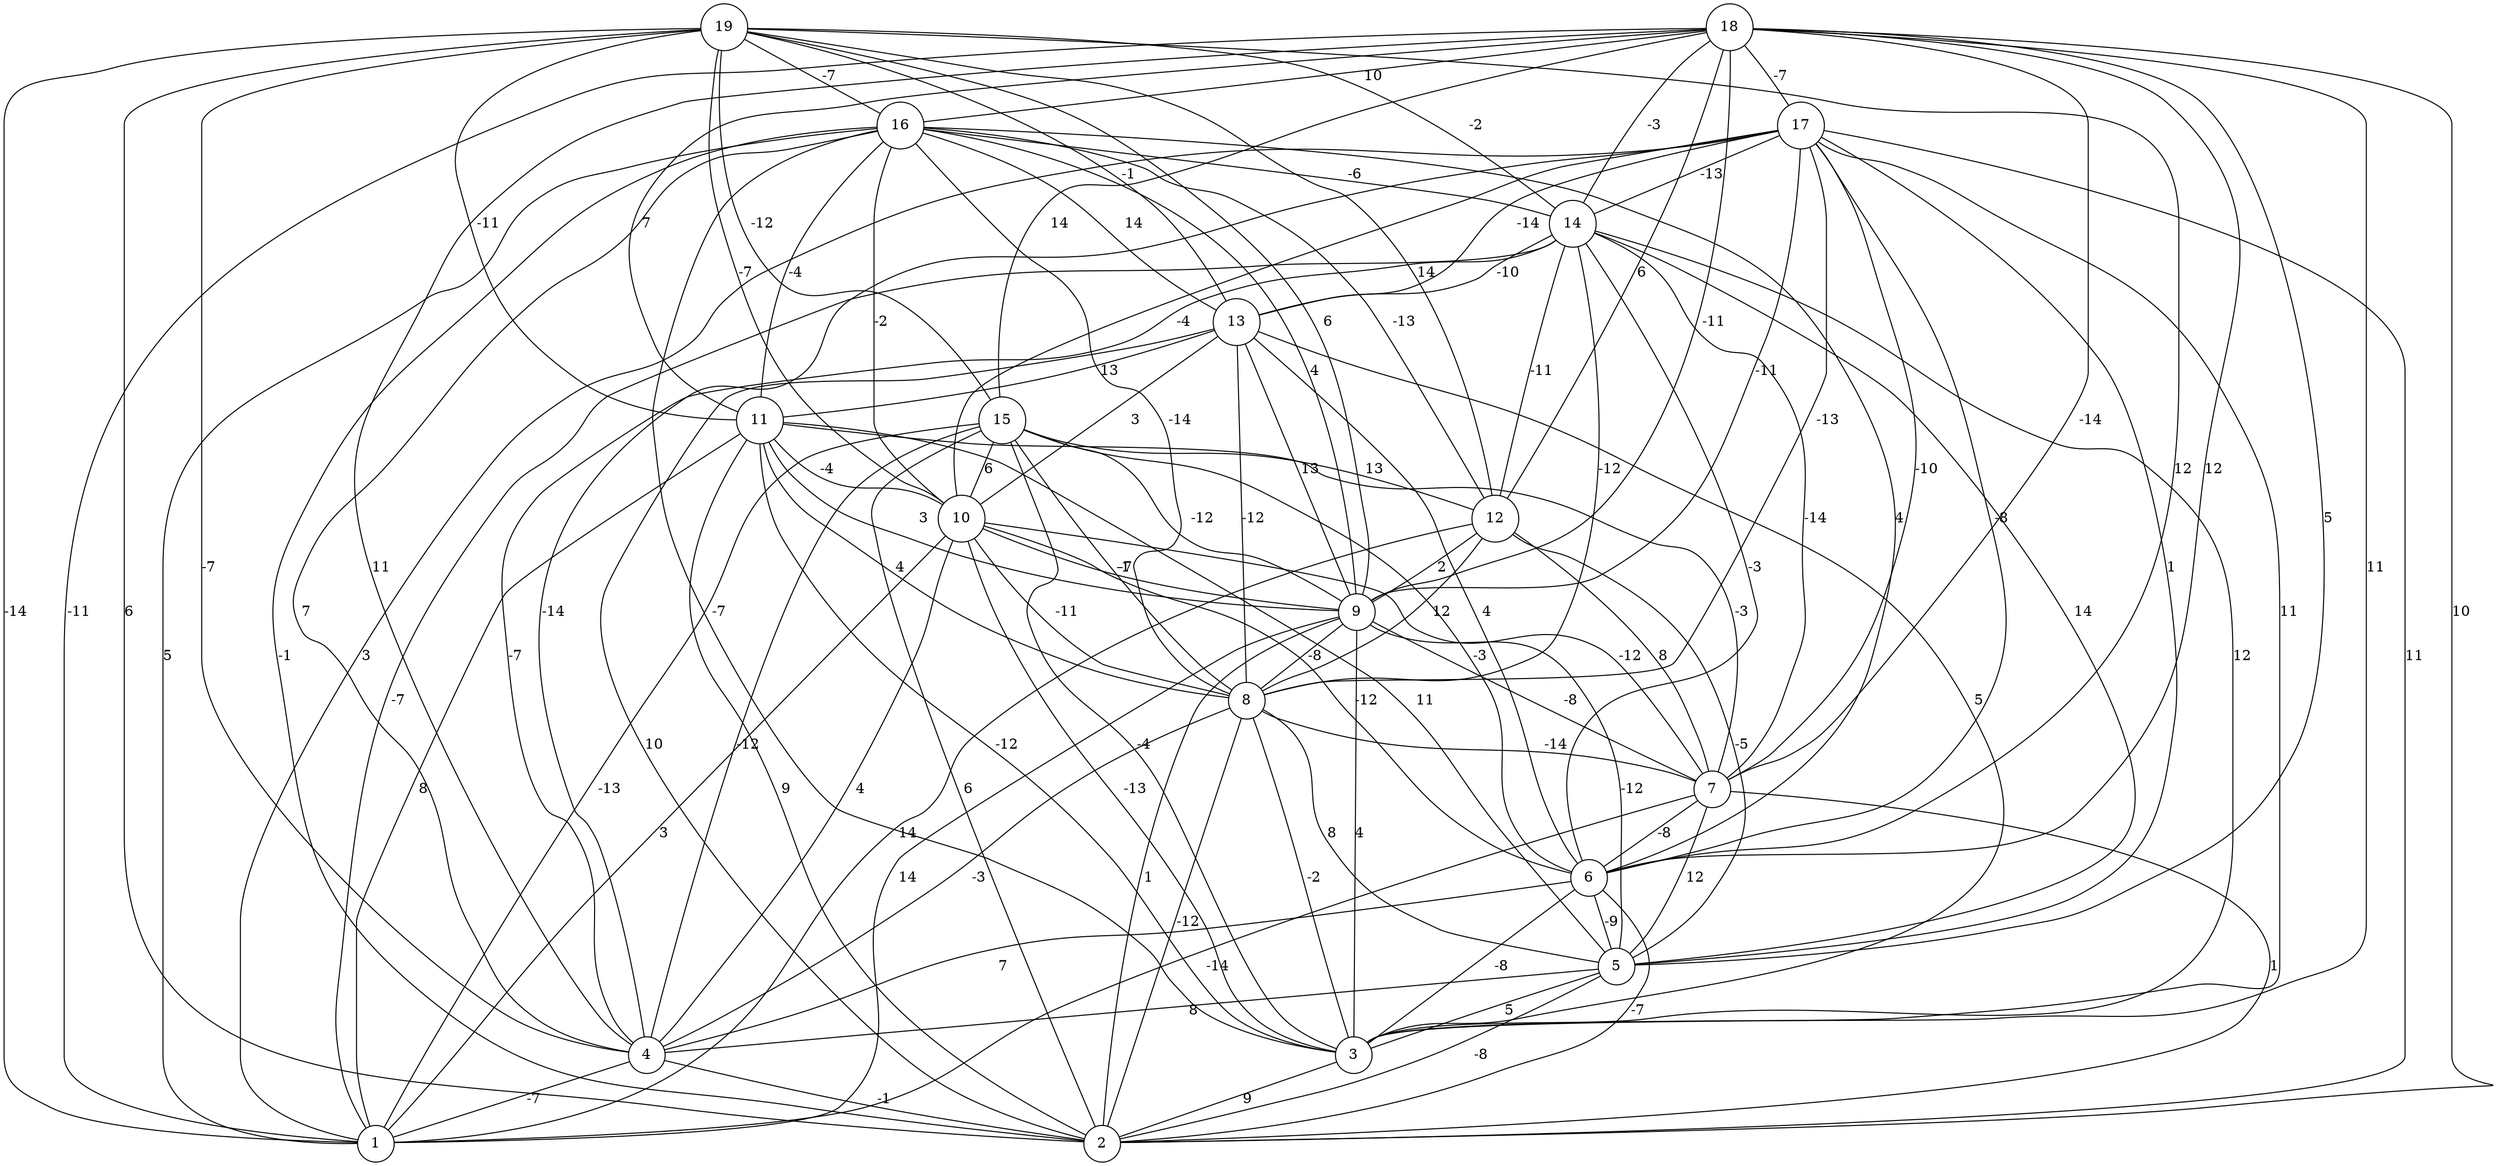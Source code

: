 graph { 
	 fontname="Helvetica,Arial,sans-serif" 
	 node [shape = circle]; 
	 19 -- 1 [label = "-14"];
	 19 -- 2 [label = "6"];
	 19 -- 4 [label = "-7"];
	 19 -- 6 [label = "12"];
	 19 -- 9 [label = "6"];
	 19 -- 10 [label = "-7"];
	 19 -- 11 [label = "-11"];
	 19 -- 12 [label = "14"];
	 19 -- 13 [label = "-1"];
	 19 -- 14 [label = "-2"];
	 19 -- 15 [label = "-12"];
	 19 -- 16 [label = "-7"];
	 18 -- 1 [label = "-11"];
	 18 -- 2 [label = "10"];
	 18 -- 3 [label = "11"];
	 18 -- 4 [label = "11"];
	 18 -- 5 [label = "5"];
	 18 -- 6 [label = "12"];
	 18 -- 7 [label = "-14"];
	 18 -- 9 [label = "-11"];
	 18 -- 11 [label = "7"];
	 18 -- 12 [label = "6"];
	 18 -- 14 [label = "-3"];
	 18 -- 15 [label = "14"];
	 18 -- 16 [label = "10"];
	 18 -- 17 [label = "-7"];
	 17 -- 1 [label = "3"];
	 17 -- 2 [label = "11"];
	 17 -- 3 [label = "11"];
	 17 -- 4 [label = "-14"];
	 17 -- 5 [label = "1"];
	 17 -- 6 [label = "-8"];
	 17 -- 7 [label = "-10"];
	 17 -- 8 [label = "-13"];
	 17 -- 9 [label = "-11"];
	 17 -- 10 [label = "-4"];
	 17 -- 13 [label = "-14"];
	 17 -- 14 [label = "-13"];
	 16 -- 1 [label = "5"];
	 16 -- 2 [label = "-1"];
	 16 -- 3 [label = "-7"];
	 16 -- 4 [label = "7"];
	 16 -- 6 [label = "4"];
	 16 -- 8 [label = "-14"];
	 16 -- 9 [label = "4"];
	 16 -- 10 [label = "-2"];
	 16 -- 11 [label = "-4"];
	 16 -- 12 [label = "-13"];
	 16 -- 13 [label = "14"];
	 16 -- 14 [label = "-6"];
	 15 -- 1 [label = "-13"];
	 15 -- 2 [label = "6"];
	 15 -- 3 [label = "-4"];
	 15 -- 4 [label = "-12"];
	 15 -- 6 [label = "-3"];
	 15 -- 8 [label = "-1"];
	 15 -- 9 [label = "-12"];
	 15 -- 10 [label = "6"];
	 15 -- 12 [label = "13"];
	 14 -- 1 [label = "-7"];
	 14 -- 3 [label = "12"];
	 14 -- 4 [label = "-7"];
	 14 -- 5 [label = "14"];
	 14 -- 6 [label = "-3"];
	 14 -- 7 [label = "-14"];
	 14 -- 8 [label = "-12"];
	 14 -- 12 [label = "-11"];
	 14 -- 13 [label = "-10"];
	 13 -- 2 [label = "10"];
	 13 -- 3 [label = "5"];
	 13 -- 6 [label = "4"];
	 13 -- 8 [label = "-12"];
	 13 -- 9 [label = "13"];
	 13 -- 10 [label = "3"];
	 13 -- 11 [label = "13"];
	 12 -- 1 [label = "14"];
	 12 -- 5 [label = "-5"];
	 12 -- 7 [label = "8"];
	 12 -- 8 [label = "12"];
	 12 -- 9 [label = "2"];
	 11 -- 1 [label = "8"];
	 11 -- 2 [label = "9"];
	 11 -- 3 [label = "-12"];
	 11 -- 5 [label = "11"];
	 11 -- 7 [label = "-3"];
	 11 -- 8 [label = "4"];
	 11 -- 9 [label = "3"];
	 11 -- 10 [label = "-4"];
	 10 -- 1 [label = "3"];
	 10 -- 3 [label = "-13"];
	 10 -- 4 [label = "4"];
	 10 -- 6 [label = "-12"];
	 10 -- 7 [label = "-12"];
	 10 -- 8 [label = "-11"];
	 10 -- 9 [label = "-7"];
	 9 -- 1 [label = "14"];
	 9 -- 2 [label = "1"];
	 9 -- 3 [label = "4"];
	 9 -- 5 [label = "-12"];
	 9 -- 7 [label = "-8"];
	 9 -- 8 [label = "-8"];
	 8 -- 2 [label = "-12"];
	 8 -- 3 [label = "-2"];
	 8 -- 4 [label = "-3"];
	 8 -- 5 [label = "8"];
	 8 -- 7 [label = "-14"];
	 7 -- 1 [label = "-14"];
	 7 -- 2 [label = "1"];
	 7 -- 5 [label = "12"];
	 7 -- 6 [label = "-8"];
	 6 -- 2 [label = "-7"];
	 6 -- 3 [label = "-8"];
	 6 -- 4 [label = "7"];
	 6 -- 5 [label = "-9"];
	 5 -- 2 [label = "-8"];
	 5 -- 3 [label = "5"];
	 5 -- 4 [label = "8"];
	 4 -- 1 [label = "-7"];
	 4 -- 2 [label = "-1"];
	 3 -- 2 [label = "9"];
	 1;
	 2;
	 3;
	 4;
	 5;
	 6;
	 7;
	 8;
	 9;
	 10;
	 11;
	 12;
	 13;
	 14;
	 15;
	 16;
	 17;
	 18;
	 19;
}

